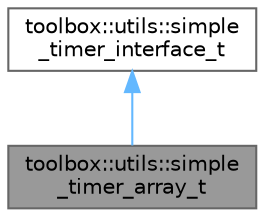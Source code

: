 digraph "toolbox::utils::simple_timer_array_t"
{
 // LATEX_PDF_SIZE
  bgcolor="transparent";
  edge [fontname=Helvetica,fontsize=10,labelfontname=Helvetica,labelfontsize=10];
  node [fontname=Helvetica,fontsize=10,shape=box,height=0.2,width=0.4];
  Node1 [id="Node000001",label="toolbox::utils::simple\l_timer_array_t",height=0.2,width=0.4,color="gray40", fillcolor="grey60", style="filled", fontcolor="black",tooltip="Concrete implementation of simple_timer_interface_t using an array of timers."];
  Node2 -> Node1 [id="edge1_Node000001_Node000002",dir="back",color="steelblue1",style="solid",tooltip=" "];
  Node2 [id="Node000002",label="toolbox::utils::simple\l_timer_interface_t",height=0.2,width=0.4,color="gray40", fillcolor="white", style="filled",URL="$classtoolbox_1_1utils_1_1simple__timer__interface__t.html",tooltip="Interface for managing a collection of timers."];
}
